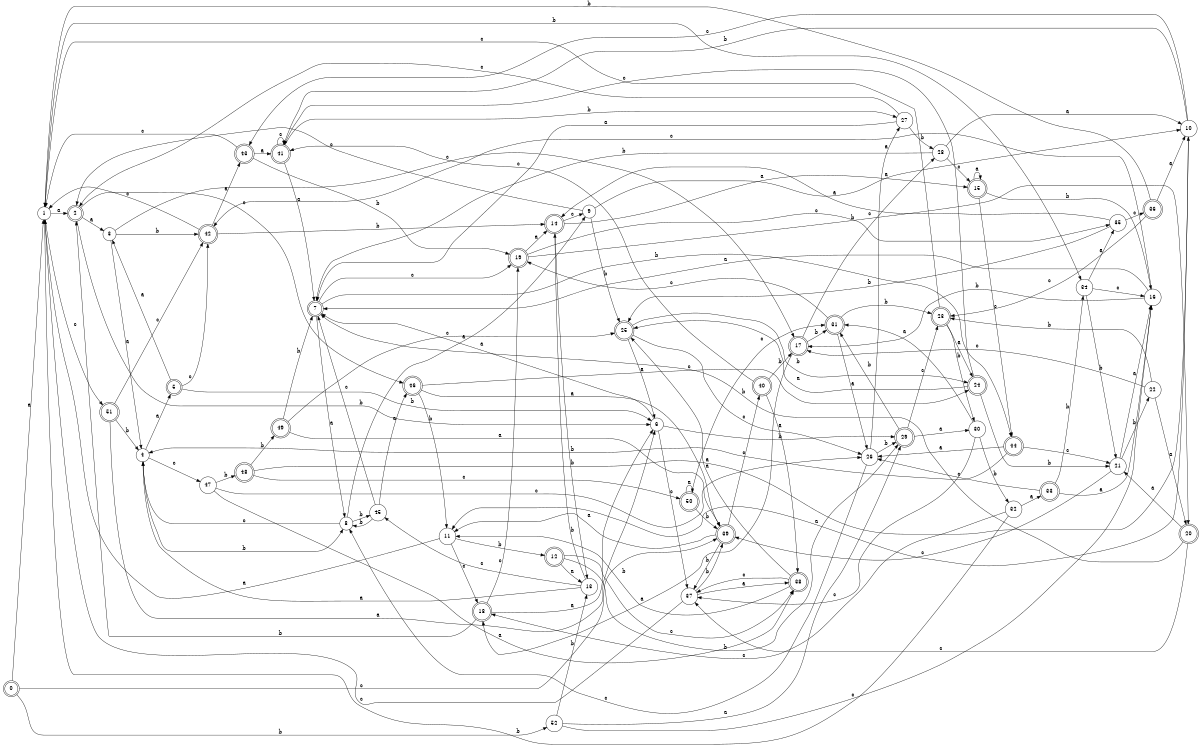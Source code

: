 digraph n43_5 {
__start0 [label="" shape="none"];

rankdir=LR;
size="8,5";

s0 [style="rounded,filled", color="black", fillcolor="white" shape="doublecircle", label="0"];
s1 [style="filled", color="black", fillcolor="white" shape="circle", label="1"];
s2 [style="rounded,filled", color="black", fillcolor="white" shape="doublecircle", label="2"];
s3 [style="filled", color="black", fillcolor="white" shape="circle", label="3"];
s4 [style="filled", color="black", fillcolor="white" shape="circle", label="4"];
s5 [style="rounded,filled", color="black", fillcolor="white" shape="doublecircle", label="5"];
s6 [style="filled", color="black", fillcolor="white" shape="circle", label="6"];
s7 [style="rounded,filled", color="black", fillcolor="white" shape="doublecircle", label="7"];
s8 [style="filled", color="black", fillcolor="white" shape="circle", label="8"];
s9 [style="filled", color="black", fillcolor="white" shape="circle", label="9"];
s10 [style="filled", color="black", fillcolor="white" shape="circle", label="10"];
s11 [style="filled", color="black", fillcolor="white" shape="circle", label="11"];
s12 [style="rounded,filled", color="black", fillcolor="white" shape="doublecircle", label="12"];
s13 [style="filled", color="black", fillcolor="white" shape="circle", label="13"];
s14 [style="rounded,filled", color="black", fillcolor="white" shape="doublecircle", label="14"];
s15 [style="rounded,filled", color="black", fillcolor="white" shape="doublecircle", label="15"];
s16 [style="filled", color="black", fillcolor="white" shape="circle", label="16"];
s17 [style="rounded,filled", color="black", fillcolor="white" shape="doublecircle", label="17"];
s18 [style="rounded,filled", color="black", fillcolor="white" shape="doublecircle", label="18"];
s19 [style="rounded,filled", color="black", fillcolor="white" shape="doublecircle", label="19"];
s20 [style="rounded,filled", color="black", fillcolor="white" shape="doublecircle", label="20"];
s21 [style="filled", color="black", fillcolor="white" shape="circle", label="21"];
s22 [style="filled", color="black", fillcolor="white" shape="circle", label="22"];
s23 [style="rounded,filled", color="black", fillcolor="white" shape="doublecircle", label="23"];
s24 [style="rounded,filled", color="black", fillcolor="white" shape="doublecircle", label="24"];
s25 [style="rounded,filled", color="black", fillcolor="white" shape="doublecircle", label="25"];
s26 [style="filled", color="black", fillcolor="white" shape="circle", label="26"];
s27 [style="filled", color="black", fillcolor="white" shape="circle", label="27"];
s28 [style="filled", color="black", fillcolor="white" shape="circle", label="28"];
s29 [style="rounded,filled", color="black", fillcolor="white" shape="doublecircle", label="29"];
s30 [style="filled", color="black", fillcolor="white" shape="circle", label="30"];
s31 [style="rounded,filled", color="black", fillcolor="white" shape="doublecircle", label="31"];
s32 [style="filled", color="black", fillcolor="white" shape="circle", label="32"];
s33 [style="rounded,filled", color="black", fillcolor="white" shape="doublecircle", label="33"];
s34 [style="filled", color="black", fillcolor="white" shape="circle", label="34"];
s35 [style="filled", color="black", fillcolor="white" shape="circle", label="35"];
s36 [style="rounded,filled", color="black", fillcolor="white" shape="doublecircle", label="36"];
s37 [style="filled", color="black", fillcolor="white" shape="circle", label="37"];
s38 [style="rounded,filled", color="black", fillcolor="white" shape="doublecircle", label="38"];
s39 [style="rounded,filled", color="black", fillcolor="white" shape="doublecircle", label="39"];
s40 [style="rounded,filled", color="black", fillcolor="white" shape="doublecircle", label="40"];
s41 [style="rounded,filled", color="black", fillcolor="white" shape="doublecircle", label="41"];
s42 [style="rounded,filled", color="black", fillcolor="white" shape="doublecircle", label="42"];
s43 [style="rounded,filled", color="black", fillcolor="white" shape="doublecircle", label="43"];
s44 [style="rounded,filled", color="black", fillcolor="white" shape="doublecircle", label="44"];
s45 [style="filled", color="black", fillcolor="white" shape="circle", label="45"];
s46 [style="rounded,filled", color="black", fillcolor="white" shape="doublecircle", label="46"];
s47 [style="filled", color="black", fillcolor="white" shape="circle", label="47"];
s48 [style="rounded,filled", color="black", fillcolor="white" shape="doublecircle", label="48"];
s49 [style="rounded,filled", color="black", fillcolor="white" shape="doublecircle", label="49"];
s50 [style="rounded,filled", color="black", fillcolor="white" shape="doublecircle", label="50"];
s51 [style="rounded,filled", color="black", fillcolor="white" shape="doublecircle", label="51"];
s52 [style="filled", color="black", fillcolor="white" shape="circle", label="52"];
s0 -> s1 [label="a"];
s0 -> s52 [label="b"];
s0 -> s39 [label="c"];
s1 -> s2 [label="a"];
s1 -> s34 [label="b"];
s1 -> s51 [label="c"];
s2 -> s3 [label="a"];
s2 -> s6 [label="b"];
s2 -> s46 [label="c"];
s3 -> s4 [label="a"];
s3 -> s42 [label="b"];
s3 -> s17 [label="c"];
s4 -> s5 [label="a"];
s4 -> s8 [label="b"];
s4 -> s47 [label="c"];
s5 -> s3 [label="a"];
s5 -> s6 [label="b"];
s5 -> s42 [label="c"];
s6 -> s7 [label="a"];
s6 -> s29 [label="b"];
s6 -> s37 [label="c"];
s7 -> s8 [label="a"];
s7 -> s44 [label="b"];
s7 -> s19 [label="c"];
s8 -> s9 [label="a"];
s8 -> s45 [label="b"];
s8 -> s4 [label="c"];
s9 -> s10 [label="a"];
s9 -> s25 [label="b"];
s9 -> s2 [label="c"];
s10 -> s11 [label="a"];
s10 -> s41 [label="b"];
s10 -> s43 [label="c"];
s11 -> s1 [label="a"];
s11 -> s12 [label="b"];
s11 -> s18 [label="c"];
s12 -> s13 [label="a"];
s12 -> s29 [label="b"];
s12 -> s38 [label="c"];
s13 -> s4 [label="a"];
s13 -> s14 [label="b"];
s13 -> s45 [label="c"];
s14 -> s15 [label="a"];
s14 -> s13 [label="b"];
s14 -> s9 [label="c"];
s15 -> s15 [label="a"];
s15 -> s16 [label="b"];
s15 -> s44 [label="c"];
s16 -> s7 [label="a"];
s16 -> s17 [label="b"];
s16 -> s42 [label="c"];
s17 -> s18 [label="a"];
s17 -> s31 [label="b"];
s17 -> s28 [label="c"];
s18 -> s6 [label="a"];
s18 -> s2 [label="b"];
s18 -> s19 [label="c"];
s19 -> s14 [label="a"];
s19 -> s20 [label="b"];
s19 -> s35 [label="c"];
s20 -> s21 [label="a"];
s20 -> s7 [label="b"];
s20 -> s37 [label="c"];
s21 -> s16 [label="a"];
s21 -> s22 [label="b"];
s21 -> s39 [label="c"];
s22 -> s20 [label="a"];
s22 -> s23 [label="b"];
s22 -> s17 [label="c"];
s23 -> s24 [label="a"];
s23 -> s30 [label="b"];
s23 -> s1 [label="c"];
s24 -> s25 [label="a"];
s24 -> s21 [label="b"];
s24 -> s41 [label="c"];
s25 -> s6 [label="a"];
s25 -> s24 [label="b"];
s25 -> s26 [label="c"];
s26 -> s27 [label="a"];
s26 -> s29 [label="b"];
s26 -> s8 [label="c"];
s27 -> s7 [label="a"];
s27 -> s28 [label="b"];
s27 -> s2 [label="c"];
s28 -> s10 [label="a"];
s28 -> s7 [label="b"];
s28 -> s15 [label="c"];
s29 -> s30 [label="a"];
s29 -> s31 [label="b"];
s29 -> s23 [label="c"];
s30 -> s31 [label="a"];
s30 -> s32 [label="b"];
s30 -> s37 [label="c"];
s31 -> s26 [label="a"];
s31 -> s23 [label="b"];
s31 -> s19 [label="c"];
s32 -> s33 [label="a"];
s32 -> s1 [label="b"];
s32 -> s18 [label="c"];
s33 -> s16 [label="a"];
s33 -> s34 [label="b"];
s33 -> s26 [label="c"];
s34 -> s35 [label="a"];
s34 -> s21 [label="b"];
s34 -> s16 [label="c"];
s35 -> s14 [label="a"];
s35 -> s25 [label="b"];
s35 -> s36 [label="c"];
s36 -> s10 [label="a"];
s36 -> s1 [label="b"];
s36 -> s23 [label="c"];
s37 -> s38 [label="a"];
s37 -> s39 [label="b"];
s37 -> s1 [label="c"];
s38 -> s25 [label="a"];
s38 -> s11 [label="b"];
s38 -> s37 [label="c"];
s39 -> s11 [label="a"];
s39 -> s37 [label="b"];
s39 -> s40 [label="c"];
s40 -> s38 [label="a"];
s40 -> s17 [label="b"];
s40 -> s41 [label="c"];
s41 -> s7 [label="a"];
s41 -> s27 [label="b"];
s41 -> s41 [label="c"];
s42 -> s43 [label="a"];
s42 -> s14 [label="b"];
s42 -> s1 [label="c"];
s43 -> s41 [label="a"];
s43 -> s19 [label="b"];
s43 -> s1 [label="c"];
s44 -> s26 [label="a"];
s44 -> s4 [label="b"];
s44 -> s21 [label="c"];
s45 -> s46 [label="a"];
s45 -> s8 [label="b"];
s45 -> s7 [label="c"];
s46 -> s39 [label="a"];
s46 -> s11 [label="b"];
s46 -> s24 [label="c"];
s47 -> s38 [label="a"];
s47 -> s48 [label="b"];
s47 -> s26 [label="c"];
s48 -> s10 [label="a"];
s48 -> s49 [label="b"];
s48 -> s50 [label="c"];
s49 -> s39 [label="a"];
s49 -> s7 [label="b"];
s49 -> s25 [label="c"];
s50 -> s50 [label="a"];
s50 -> s39 [label="b"];
s50 -> s31 [label="c"];
s51 -> s6 [label="a"];
s51 -> s4 [label="b"];
s51 -> s42 [label="c"];
s52 -> s29 [label="a"];
s52 -> s13 [label="b"];
s52 -> s16 [label="c"];

}